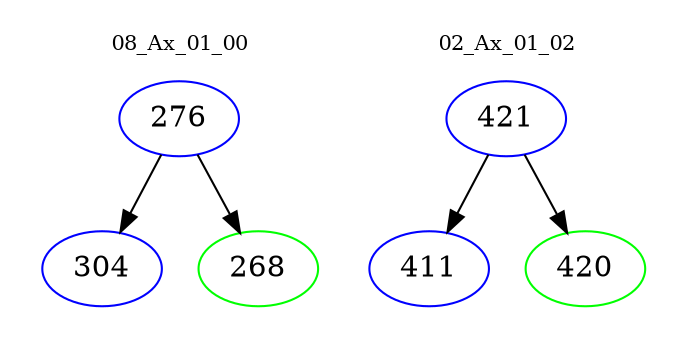 digraph{
subgraph cluster_0 {
color = white
label = "08_Ax_01_00";
fontsize=10;
T0_276 [label="276", color="blue"]
T0_276 -> T0_304 [color="black"]
T0_304 [label="304", color="blue"]
T0_276 -> T0_268 [color="black"]
T0_268 [label="268", color="green"]
}
subgraph cluster_1 {
color = white
label = "02_Ax_01_02";
fontsize=10;
T1_421 [label="421", color="blue"]
T1_421 -> T1_411 [color="black"]
T1_411 [label="411", color="blue"]
T1_421 -> T1_420 [color="black"]
T1_420 [label="420", color="green"]
}
}
